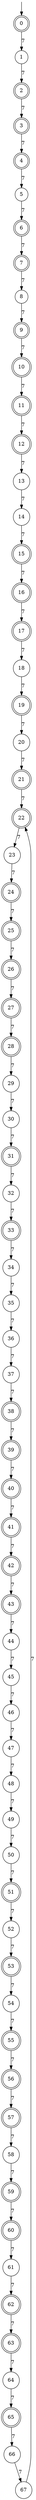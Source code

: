 digraph g {

	s0 [shape="doublecircle" label="0"];
	s1 [shape="circle" label="1"];
	s2 [shape="doublecircle" label="2"];
	s3 [shape="doublecircle" label="3"];
	s4 [shape="doublecircle" label="4"];
	s5 [shape="circle" label="5"];
	s6 [shape="doublecircle" label="6"];
	s7 [shape="doublecircle" label="7"];
	s8 [shape="circle" label="8"];
	s9 [shape="doublecircle" label="9"];
	s10 [shape="doublecircle" label="10"];
	s11 [shape="doublecircle" label="11"];
	s12 [shape="doublecircle" label="12"];
	s13 [shape="circle" label="13"];
	s14 [shape="circle" label="14"];
	s15 [shape="doublecircle" label="15"];
	s16 [shape="doublecircle" label="16"];
	s17 [shape="doublecircle" label="17"];
	s18 [shape="circle" label="18"];
	s19 [shape="doublecircle" label="19"];
	s20 [shape="circle" label="20"];
	s21 [shape="doublecircle" label="21"];
	s22 [shape="doublecircle" label="22"];
	s23 [shape="circle" label="23"];
	s24 [shape="doublecircle" label="24"];
	s25 [shape="doublecircle" label="25"];
	s26 [shape="doublecircle" label="26"];
	s27 [shape="doublecircle" label="27"];
	s28 [shape="doublecircle" label="28"];
	s29 [shape="circle" label="29"];
	s30 [shape="circle" label="30"];
	s31 [shape="doublecircle" label="31"];
	s32 [shape="circle" label="32"];
	s33 [shape="doublecircle" label="33"];
	s34 [shape="circle" label="34"];
	s35 [shape="circle" label="35"];
	s36 [shape="circle" label="36"];
	s37 [shape="circle" label="37"];
	s38 [shape="doublecircle" label="38"];
	s39 [shape="doublecircle" label="39"];
	s40 [shape="doublecircle" label="40"];
	s41 [shape="doublecircle" label="41"];
	s42 [shape="doublecircle" label="42"];
	s43 [shape="doublecircle" label="43"];
	s44 [shape="circle" label="44"];
	s45 [shape="circle" label="45"];
	s46 [shape="circle" label="46"];
	s47 [shape="circle" label="47"];
	s48 [shape="circle" label="48"];
	s49 [shape="circle" label="49"];
	s50 [shape="circle" label="50"];
	s51 [shape="doublecircle" label="51"];
	s52 [shape="circle" label="52"];
	s53 [shape="doublecircle" label="53"];
	s54 [shape="circle" label="54"];
	s55 [shape="doublecircle" label="55"];
	s56 [shape="doublecircle" label="56"];
	s57 [shape="doublecircle" label="57"];
	s58 [shape="circle" label="58"];
	s59 [shape="doublecircle" label="59"];
	s60 [shape="doublecircle" label="60"];
	s61 [shape="circle" label="61"];
	s62 [shape="doublecircle" label="62"];
	s63 [shape="doublecircle" label="63"];
	s64 [shape="circle" label="64"];
	s65 [shape="doublecircle" label="65"];
	s66 [shape="circle" label="66"];
	s67 [shape="circle" label="67"];
	s0 -> s1 [label="7"];
	s1 -> s2 [label="7"];
	s2 -> s3 [label="7"];
	s3 -> s4 [label="7"];
	s4 -> s5 [label="7"];
	s5 -> s6 [label="7"];
	s6 -> s7 [label="7"];
	s7 -> s8 [label="7"];
	s8 -> s9 [label="7"];
	s9 -> s10 [label="7"];
	s10 -> s11 [label="7"];
	s11 -> s12 [label="7"];
	s12 -> s13 [label="7"];
	s13 -> s14 [label="7"];
	s14 -> s15 [label="7"];
	s15 -> s16 [label="7"];
	s16 -> s17 [label="7"];
	s17 -> s18 [label="7"];
	s18 -> s19 [label="7"];
	s19 -> s20 [label="7"];
	s20 -> s21 [label="7"];
	s21 -> s22 [label="7"];
	s22 -> s23 [label="7"];
	s23 -> s24 [label="7"];
	s24 -> s25 [label="7"];
	s25 -> s26 [label="7"];
	s26 -> s27 [label="7"];
	s27 -> s28 [label="7"];
	s28 -> s29 [label="7"];
	s29 -> s30 [label="7"];
	s30 -> s31 [label="7"];
	s31 -> s32 [label="7"];
	s32 -> s33 [label="7"];
	s33 -> s34 [label="7"];
	s34 -> s35 [label="7"];
	s35 -> s36 [label="7"];
	s36 -> s37 [label="7"];
	s37 -> s38 [label="7"];
	s38 -> s39 [label="7"];
	s39 -> s40 [label="7"];
	s40 -> s41 [label="7"];
	s41 -> s42 [label="7"];
	s42 -> s43 [label="7"];
	s43 -> s44 [label="7"];
	s44 -> s45 [label="7"];
	s45 -> s46 [label="7"];
	s46 -> s47 [label="7"];
	s47 -> s48 [label="7"];
	s48 -> s49 [label="7"];
	s49 -> s50 [label="7"];
	s50 -> s51 [label="7"];
	s51 -> s52 [label="7"];
	s52 -> s53 [label="7"];
	s53 -> s54 [label="7"];
	s54 -> s55 [label="7"];
	s55 -> s56 [label="7"];
	s56 -> s57 [label="7"];
	s57 -> s58 [label="7"];
	s58 -> s59 [label="7"];
	s59 -> s60 [label="7"];
	s60 -> s61 [label="7"];
	s61 -> s62 [label="7"];
	s62 -> s63 [label="7"];
	s63 -> s64 [label="7"];
	s64 -> s65 [label="7"];
	s65 -> s66 [label="7"];
	s66 -> s67 [label="7"];
	s67 -> s22 [label="7"];

__start0 [label="" shape="none" width="0" height="0"];
__start0 -> s0;

}
